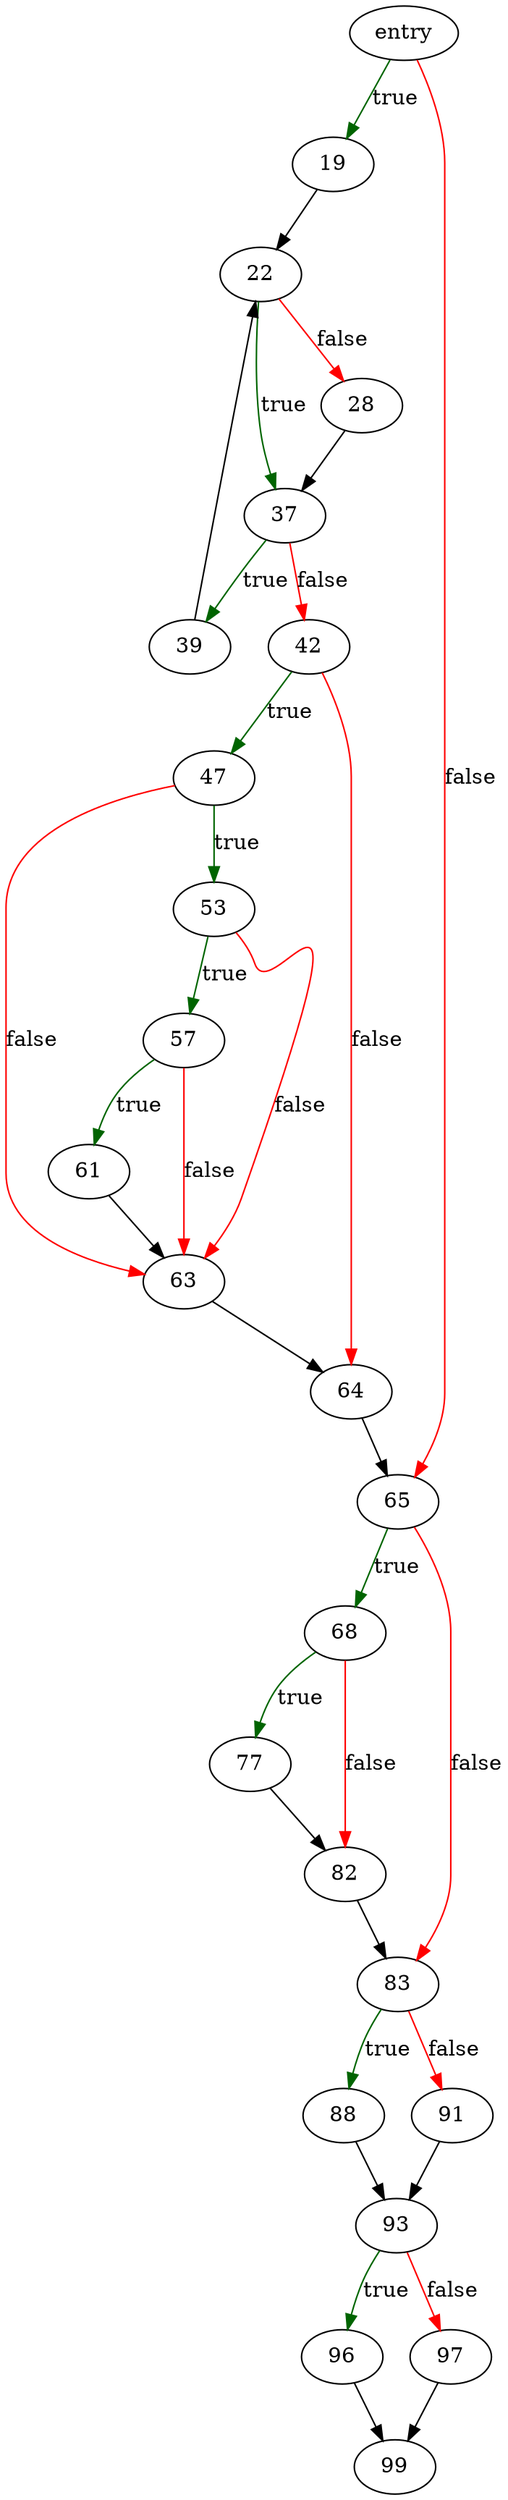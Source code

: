 digraph "getOverflowPage" {
	// Node definitions.
	4 [label=entry];
	19;
	22;
	28;
	37;
	39;
	42;
	47;
	53;
	57;
	61;
	63;
	64;
	65;
	68;
	77;
	82;
	83;
	88;
	91;
	93;
	96;
	97;
	99;

	// Edge definitions.
	4 -> 19 [
		color=darkgreen
		label=true
	];
	4 -> 65 [
		color=red
		label=false
	];
	19 -> 22;
	22 -> 28 [
		color=red
		label=false
	];
	22 -> 37 [
		color=darkgreen
		label=true
	];
	28 -> 37;
	37 -> 39 [
		color=darkgreen
		label=true
	];
	37 -> 42 [
		color=red
		label=false
	];
	39 -> 22;
	42 -> 47 [
		color=darkgreen
		label=true
	];
	42 -> 64 [
		color=red
		label=false
	];
	47 -> 53 [
		color=darkgreen
		label=true
	];
	47 -> 63 [
		color=red
		label=false
	];
	53 -> 57 [
		color=darkgreen
		label=true
	];
	53 -> 63 [
		color=red
		label=false
	];
	57 -> 61 [
		color=darkgreen
		label=true
	];
	57 -> 63 [
		color=red
		label=false
	];
	61 -> 63;
	63 -> 64;
	64 -> 65;
	65 -> 68 [
		color=darkgreen
		label=true
	];
	65 -> 83 [
		color=red
		label=false
	];
	68 -> 77 [
		color=darkgreen
		label=true
	];
	68 -> 82 [
		color=red
		label=false
	];
	77 -> 82;
	82 -> 83;
	83 -> 88 [
		color=darkgreen
		label=true
	];
	83 -> 91 [
		color=red
		label=false
	];
	88 -> 93;
	91 -> 93;
	93 -> 96 [
		color=darkgreen
		label=true
	];
	93 -> 97 [
		color=red
		label=false
	];
	96 -> 99;
	97 -> 99;
}